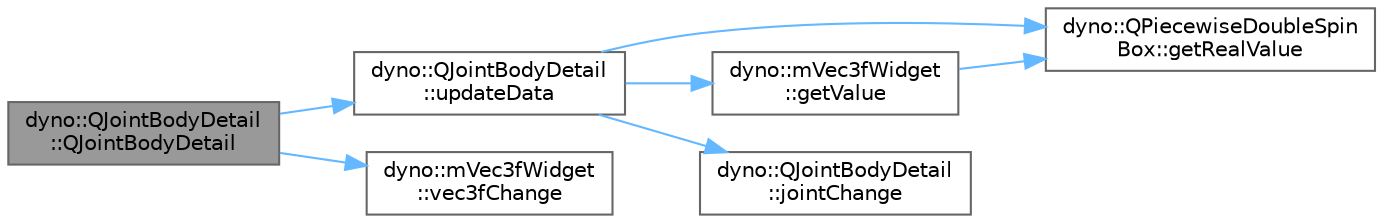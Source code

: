 digraph "dyno::QJointBodyDetail::QJointBodyDetail"
{
 // LATEX_PDF_SIZE
  bgcolor="transparent";
  edge [fontname=Helvetica,fontsize=10,labelfontname=Helvetica,labelfontsize=10];
  node [fontname=Helvetica,fontsize=10,shape=box,height=0.2,width=0.4];
  rankdir="LR";
  Node1 [id="Node000001",label="dyno::QJointBodyDetail\l::QJointBodyDetail",height=0.2,width=0.4,color="gray40", fillcolor="grey60", style="filled", fontcolor="black",tooltip=" "];
  Node1 -> Node2 [id="edge1_Node000001_Node000002",color="steelblue1",style="solid",tooltip=" "];
  Node2 [id="Node000002",label="dyno::QJointBodyDetail\l::updateData",height=0.2,width=0.4,color="grey40", fillcolor="white", style="filled",URL="$classdyno_1_1_q_joint_body_detail.html#a76930608331eb75fdc3534b6180eccb2",tooltip="Updated when any element parameter is changed."];
  Node2 -> Node3 [id="edge2_Node000002_Node000003",color="steelblue1",style="solid",tooltip=" "];
  Node3 [id="Node000003",label="dyno::QPiecewiseDoubleSpin\lBox::getRealValue",height=0.2,width=0.4,color="grey40", fillcolor="white", style="filled",URL="$classdyno_1_1_q_piecewise_double_spin_box.html#a6ce843c113424ba58964a41a14c4cfa3",tooltip=" "];
  Node2 -> Node4 [id="edge3_Node000002_Node000004",color="steelblue1",style="solid",tooltip=" "];
  Node4 [id="Node000004",label="dyno::mVec3fWidget\l::getValue",height=0.2,width=0.4,color="grey40", fillcolor="white", style="filled",URL="$classdyno_1_1m_vec3f_widget.html#a0a64de10e1b28448c3507b5b6beb2abc",tooltip=" "];
  Node4 -> Node3 [id="edge4_Node000004_Node000003",color="steelblue1",style="solid",tooltip=" "];
  Node2 -> Node5 [id="edge5_Node000002_Node000005",color="steelblue1",style="solid",tooltip=" "];
  Node5 [id="Node000005",label="dyno::QJointBodyDetail\l::jointChange",height=0.2,width=0.4,color="grey40", fillcolor="white", style="filled",URL="$classdyno_1_1_q_joint_body_detail.html#a02efb30f098533110cd09f8b055352c3",tooltip="Transmits a signal when data is updated."];
  Node1 -> Node6 [id="edge6_Node000001_Node000006",color="steelblue1",style="solid",tooltip=" "];
  Node6 [id="Node000006",label="dyno::mVec3fWidget\l::vec3fChange",height=0.2,width=0.4,color="grey40", fillcolor="white", style="filled",URL="$classdyno_1_1m_vec3f_widget.html#abececbcfc7dff7f62209df3b861b4264",tooltip=" "];
}
